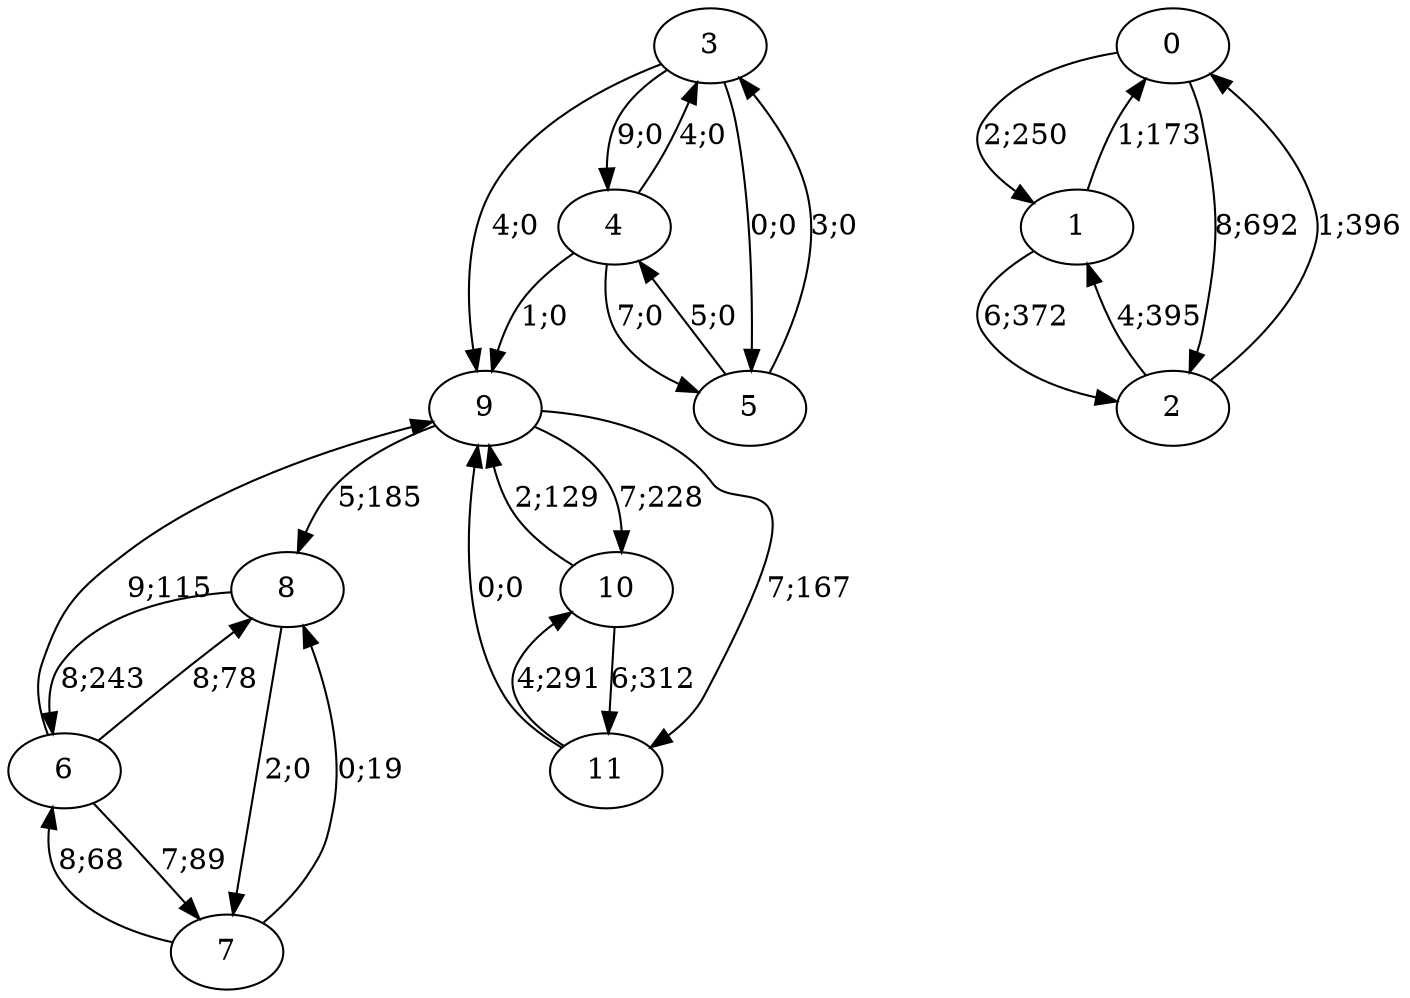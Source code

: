 digraph graph5859 {




















9 -> 8 [color=black,label="5;185"]
9 -> 10 [color=black,label="7;228"]
9 -> 11 [color=black,label="7;167"]


10 -> 9 [color=black,label="2;129"]
10 -> 11 [color=black,label="6;312"]


11 -> 9 [color=black,label="0;0"]
11 -> 10 [color=black,label="4;291"]














6 -> 9 [color=black,label="9;115"]
6 -> 7 [color=black,label="7;89"]
6 -> 8 [color=black,label="8;78"]


7 -> 6 [color=black,label="8;68"]
7 -> 8 [color=black,label="0;19"]


8 -> 6 [color=black,label="8;243"]
8 -> 7 [color=black,label="2;0"]














3 -> 9 [color=black,label="4;0"]
3 -> 4 [color=black,label="9;0"]
3 -> 5 [color=black,label="0;0"]


4 -> 9 [color=black,label="1;0"]
4 -> 3 [color=black,label="4;0"]
4 -> 5 [color=black,label="7;0"]


5 -> 3 [color=black,label="3;0"]
5 -> 4 [color=black,label="5;0"]














0 -> 1 [color=black,label="2;250"]
0 -> 2 [color=black,label="8;692"]


1 -> 0 [color=black,label="1;173"]
1 -> 2 [color=black,label="6;372"]


2 -> 0 [color=black,label="1;396"]
2 -> 1 [color=black,label="4;395"]



















}